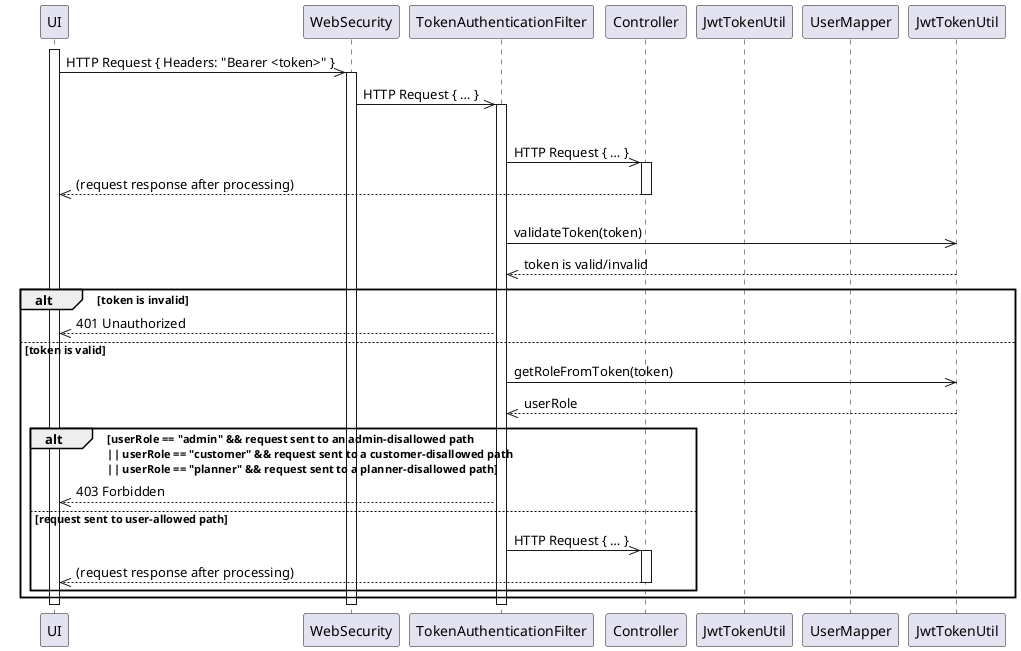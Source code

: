 @startuml sequenceDiagram
    participant UI as UI
    participant WebSecurity as Web
    participant TokenAuthenticationFilter as Auth
    participant Controller as Con
    participant JwtTokenUtil as Jwt
    participant UserMapper as Map

    activate UI
      UI->>Web: HTTP Request { Headers: "Bearer <token>" }
      activate Web
      Web->>Auth:  HTTP Request { … }
      activate Auth
        alt request sent to paths "/login", "/sign-up" or "/"
          Auth->>Con: HTTP Request { … }
          activate Con
          Con-->>UI: (request response after processing)
          deactivate Con
        else requested to paths that need authentication & authorization
          Auth->>JwtTokenUtil: validateToken(token)
          JwtTokenUtil-->>Auth: token is valid/invalid
          alt token is invalid
            Auth-->>UI: 401 Unauthorized
          else token is valid
            Auth->>JwtTokenUtil: getRoleFromToken(token)
            JwtTokenUtil-->>Auth: userRole
            alt userRole == "admin" && request sent to an admin-disallowed path\n|| userRole == "customer" && request sent to a customer-disallowed path\n|| userRole == "planner" && request sent to a planner-disallowed path
              Auth-->>UI: 403 Forbidden
            else request sent to user-allowed path
              Auth->>Con: HTTP Request { … }
              activate Con
              Con-->>UI: (request response after processing)
              deactivate Con
          end
        end
        deactivate Auth
      deactivate Web
    deactivate UI    

@enduml